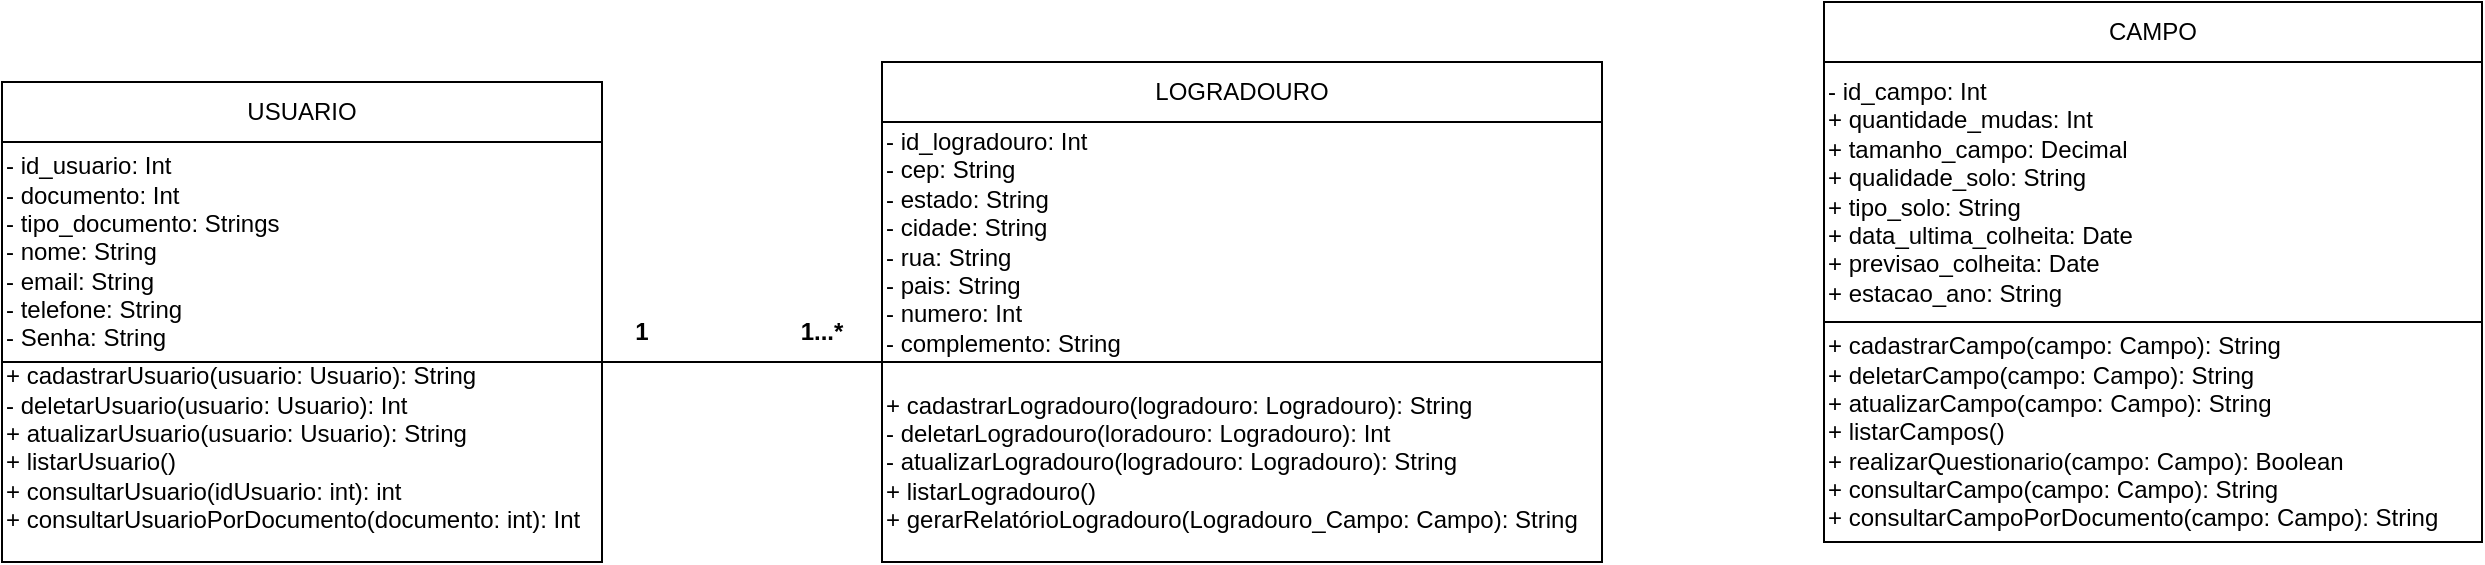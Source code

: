 <mxfile version="24.8.2">
  <diagram name="Página-1" id="ytihJ-0XNnwM5QsC00rT">
    <mxGraphModel dx="1290" dy="557" grid="1" gridSize="10" guides="1" tooltips="1" connect="1" arrows="1" fold="1" page="1" pageScale="1" pageWidth="827" pageHeight="1169" math="0" shadow="0">
      <root>
        <mxCell id="0" />
        <mxCell id="1" parent="0" />
        <mxCell id="_89sPNCxz9gJoZE8T32z-1" value="USUARIO" style="rounded=0;whiteSpace=wrap;html=1;" vertex="1" parent="1">
          <mxGeometry x="30" y="160" width="300" height="30" as="geometry" />
        </mxCell>
        <mxCell id="_89sPNCxz9gJoZE8T32z-2" value="- id_usuario: Int&lt;div&gt;- documento: Int&lt;/div&gt;&lt;div&gt;- tipo_documento: Strings&lt;/div&gt;&lt;div&gt;- nome: String&lt;/div&gt;&lt;div&gt;- email: String&lt;/div&gt;&lt;div&gt;- telefone: String&lt;/div&gt;&lt;div&gt;- Senha: String&lt;/div&gt;" style="rounded=0;whiteSpace=wrap;html=1;align=left;" vertex="1" parent="1">
          <mxGeometry x="30" y="190" width="300" height="110" as="geometry" />
        </mxCell>
        <mxCell id="_89sPNCxz9gJoZE8T32z-3" value="+ cadastrarUsuario(usuario: Usuario): String&lt;div&gt;- deletarUsuario&lt;span style=&quot;background-color: initial;&quot;&gt;(usuario: Usuario): Int&lt;/span&gt;&lt;/div&gt;&lt;div&gt;&lt;span style=&quot;background-color: initial;&quot;&gt;+ atualizarUsuario&lt;/span&gt;&lt;span style=&quot;background-color: initial;&quot;&gt;(usuario: Usuario): String&lt;/span&gt;&lt;/div&gt;&lt;div&gt;&lt;span style=&quot;background-color: initial;&quot;&gt;+ listarUsuario()&lt;/span&gt;&lt;/div&gt;&lt;div&gt;&lt;span style=&quot;background-color: initial;&quot;&gt;+ consultarUsuario(idUsuario: int): int&lt;/span&gt;&lt;/div&gt;&lt;div&gt;&lt;span style=&quot;background-color: initial;&quot;&gt;+ consultarUsuarioPorDocumento(documento: int): Int&lt;/span&gt;&lt;/div&gt;&lt;div&gt;&lt;span style=&quot;background-color: initial;&quot;&gt;&lt;br&gt;&lt;/span&gt;&lt;/div&gt;" style="rounded=0;whiteSpace=wrap;html=1;align=left;" vertex="1" parent="1">
          <mxGeometry x="30" y="300" width="300" height="100" as="geometry" />
        </mxCell>
        <mxCell id="_89sPNCxz9gJoZE8T32z-4" value="LOGRADOURO" style="rounded=0;whiteSpace=wrap;html=1;" vertex="1" parent="1">
          <mxGeometry x="470" y="150" width="360" height="30" as="geometry" />
        </mxCell>
        <mxCell id="_89sPNCxz9gJoZE8T32z-5" value="- id_logradouro: Int&lt;div&gt;- cep: String&lt;/div&gt;&lt;div&gt;- estado: String&lt;/div&gt;&lt;div&gt;- cidade: String&lt;/div&gt;&lt;div&gt;- rua: String&lt;/div&gt;&lt;div&gt;- pais: String&lt;/div&gt;&lt;div&gt;- numero: Int&lt;/div&gt;&lt;div&gt;- complemento: String&lt;/div&gt;" style="rounded=0;whiteSpace=wrap;html=1;align=left;" vertex="1" parent="1">
          <mxGeometry x="470" y="180" width="360" height="120" as="geometry" />
        </mxCell>
        <mxCell id="_89sPNCxz9gJoZE8T32z-6" value="&lt;div&gt;&lt;span style=&quot;background-color: initial;&quot;&gt;+ cadastrarLogradouro(logradouro: Logradouro): String&lt;/span&gt;&lt;/div&gt;&lt;div&gt;&lt;span style=&quot;background-color: initial;&quot;&gt;- deletarLogradouro(loradouro: Logradouro): Int&lt;/span&gt;&lt;/div&gt;&lt;div&gt;- atualizarLogradouro(logradouro: Logradouro): String&lt;/div&gt;&lt;div&gt;+ listarLogradouro()&lt;/div&gt;&lt;div&gt;+ gerarRelatórioLogradouro(Logradouro_Campo: Campo): String&lt;/div&gt;" style="rounded=0;whiteSpace=wrap;html=1;align=left;" vertex="1" parent="1">
          <mxGeometry x="470" y="300" width="360" height="100" as="geometry" />
        </mxCell>
        <mxCell id="_89sPNCxz9gJoZE8T32z-7" value="" style="endArrow=none;html=1;rounded=0;exitX=1;exitY=0;exitDx=0;exitDy=0;entryX=0;entryY=0;entryDx=0;entryDy=0;" edge="1" parent="1" source="_89sPNCxz9gJoZE8T32z-3" target="_89sPNCxz9gJoZE8T32z-6">
          <mxGeometry width="50" height="50" relative="1" as="geometry">
            <mxPoint x="340" y="530" as="sourcePoint" />
            <mxPoint x="390" y="480" as="targetPoint" />
          </mxGeometry>
        </mxCell>
        <mxCell id="_89sPNCxz9gJoZE8T32z-8" value="&lt;b&gt;1&lt;/b&gt;" style="text;html=1;align=center;verticalAlign=middle;whiteSpace=wrap;rounded=0;" vertex="1" parent="1">
          <mxGeometry x="320" y="270" width="60" height="30" as="geometry" />
        </mxCell>
        <mxCell id="_89sPNCxz9gJoZE8T32z-9" value="&lt;b&gt;1...*&lt;/b&gt;" style="text;html=1;align=center;verticalAlign=middle;whiteSpace=wrap;rounded=0;" vertex="1" parent="1">
          <mxGeometry x="410" y="270" width="60" height="30" as="geometry" />
        </mxCell>
        <mxCell id="_89sPNCxz9gJoZE8T32z-10" value="CAMPO" style="rounded=0;whiteSpace=wrap;html=1;" vertex="1" parent="1">
          <mxGeometry x="941" y="120" width="329" height="30" as="geometry" />
        </mxCell>
        <mxCell id="_89sPNCxz9gJoZE8T32z-11" value="- id_campo: Int&lt;div&gt;+ quantidade_mudas: Int&lt;/div&gt;&lt;div&gt;&lt;span style=&quot;background-color: initial;&quot;&gt;+ tamanho_campo: Decimal&lt;/span&gt;&lt;/div&gt;&lt;div&gt;+ qualidade_solo: String&lt;/div&gt;&lt;div&gt;+ tipo_solo: String&lt;/div&gt;&lt;div&gt;+ data_ultima_colheita: Date&lt;/div&gt;&lt;div&gt;+ previsao_colheita: Date&lt;/div&gt;&lt;div&gt;+ estacao_ano: String&lt;/div&gt;" style="rounded=0;whiteSpace=wrap;html=1;align=left;" vertex="1" parent="1">
          <mxGeometry x="941" y="150" width="329" height="130" as="geometry" />
        </mxCell>
        <mxCell id="_89sPNCxz9gJoZE8T32z-12" value="&lt;div&gt;&lt;span style=&quot;background-color: initial;&quot;&gt;+ cadastrarCampo(campo: Campo): String&lt;/span&gt;&lt;/div&gt;&lt;div&gt;&lt;span style=&quot;background-color: initial;&quot;&gt;+ deletarCampo(campo: Campo): String&lt;/span&gt;&lt;/div&gt;&lt;div&gt;&lt;span style=&quot;background-color: initial;&quot;&gt;+ atualizarCampo(campo: Campo): String&lt;/span&gt;&lt;/div&gt;&lt;div&gt;&lt;span style=&quot;background-color: initial;&quot;&gt;+ listarCampos()&lt;/span&gt;&lt;/div&gt;&lt;div&gt;&lt;span style=&quot;background-color: initial;&quot;&gt;+ realizarQuestionario&lt;/span&gt;&lt;span style=&quot;background-color: initial;&quot;&gt;(campo: Campo): Boolean&lt;/span&gt;&lt;/div&gt;&lt;div&gt;&lt;span style=&quot;background-color: initial;&quot;&gt;+ consultarCampo&lt;/span&gt;&lt;span style=&quot;background-color: initial;&quot;&gt;(campo: Campo): String&lt;/span&gt;&lt;/div&gt;&lt;div&gt;&lt;span style=&quot;background-color: initial;&quot;&gt;+ consultarCampoPorDocumento&lt;/span&gt;&lt;span style=&quot;background-color: initial;&quot;&gt;(campo: Campo): String&lt;/span&gt;&lt;/div&gt;" style="rounded=0;whiteSpace=wrap;html=1;align=left;" vertex="1" parent="1">
          <mxGeometry x="941" y="280" width="329" height="110" as="geometry" />
        </mxCell>
      </root>
    </mxGraphModel>
  </diagram>
</mxfile>
